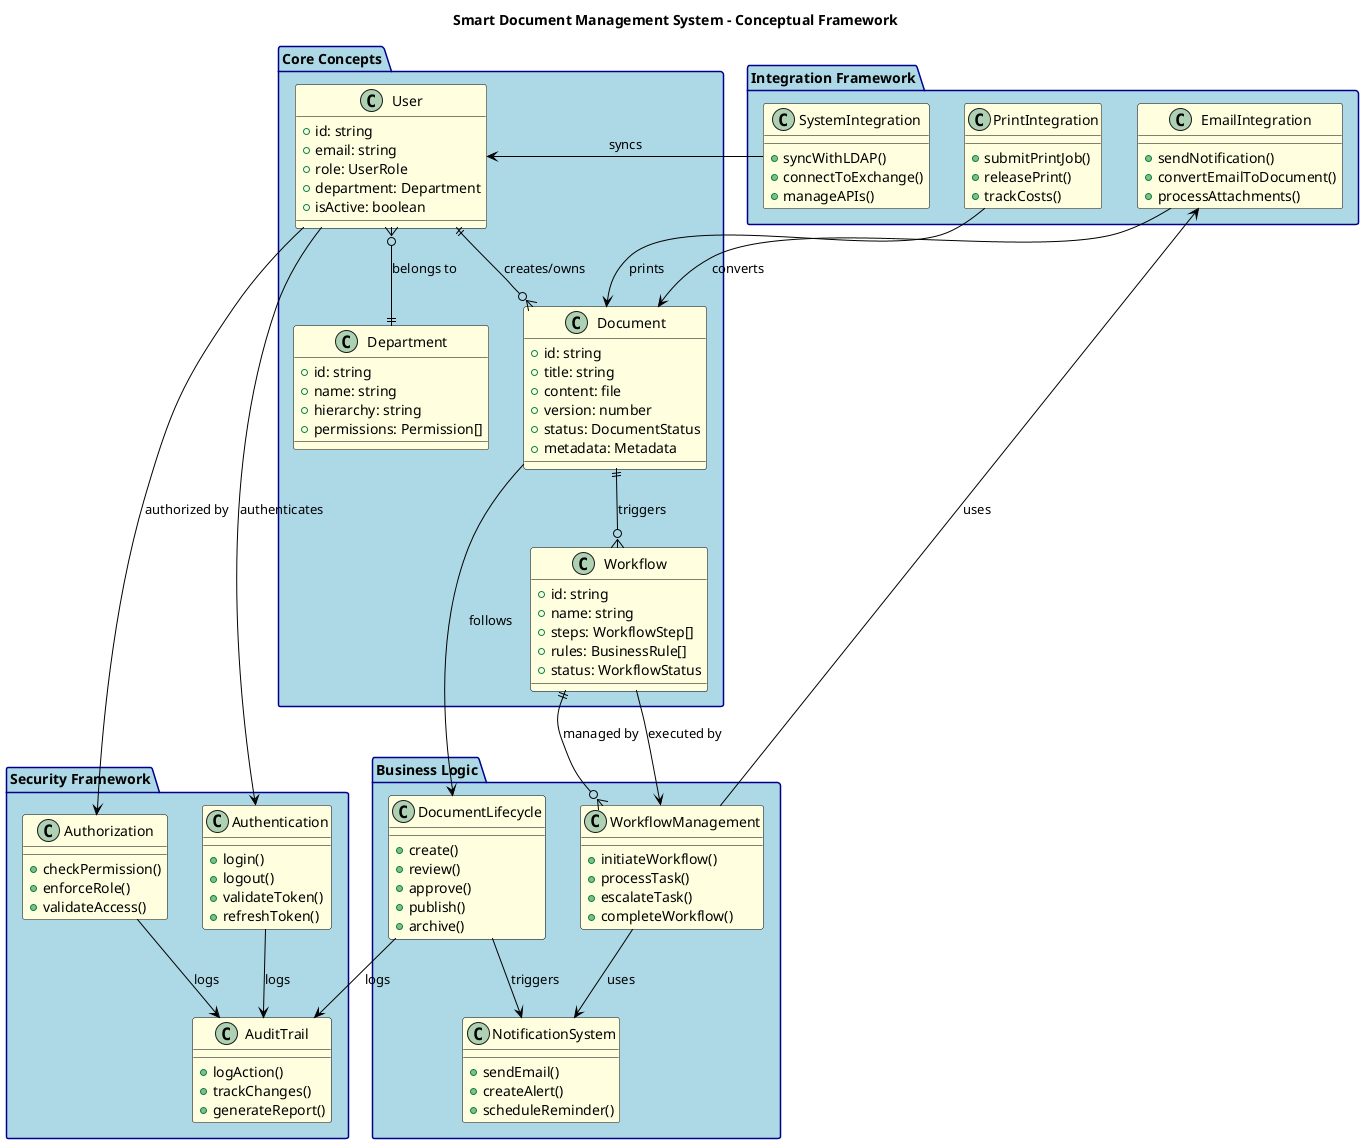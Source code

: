 @startuml ConceptualFramework

title Smart Document Management System - Conceptual Framework

skinparam class {
    BackgroundColor LightYellow
    BorderColor Black
    ArrowColor Black
}

skinparam package {
    BackgroundColor LightBlue
    BorderColor DarkBlue
}

package "Core Concepts" {
    class User {
        +id: string
        +email: string
        +role: UserRole
        +department: Department
        +isActive: boolean
    }
    
    class Document {
        +id: string
        +title: string
        +content: file
        +version: number
        +status: DocumentStatus
        +metadata: Metadata
    }
    
    class Department {
        +id: string
        +name: string
        +hierarchy: string
        +permissions: Permission[]
    }
    
    class Workflow {
        +id: string
        +name: string
        +steps: WorkflowStep[]
        +rules: BusinessRule[]
        +status: WorkflowStatus
    }
}

package "Security Framework" {
    class Authentication {
        +login()
        +logout()
        +validateToken()
        +refreshToken()
    }
    
    class Authorization {
        +checkPermission()
        +enforceRole()
        +validateAccess()
    }
    
    class AuditTrail {
        +logAction()
        +trackChanges()
        +generateReport()
    }
}

package "Integration Framework" {
    class EmailIntegration {
        +sendNotification()
        +convertEmailToDocument()
        +processAttachments()
    }
    
    class PrintIntegration {
        +submitPrintJob()
        +releasePrint()
        +trackCosts()
    }
    
    class SystemIntegration {
        +syncWithLDAP()
        +connectToExchange()
        +manageAPIs()
    }
}

package "Business Logic" {
    class DocumentLifecycle {
        +create()
        +review()
        +approve()
        +publish()
        +archive()
    }
    
    class WorkflowManagement {
        +initiateWorkflow()
        +processTask()
        +escalateTask()
        +completeWorkflow()
    }
    
    class NotificationSystem {
        +sendEmail()
        +createAlert()
        +scheduleReminder()
    }
}

' Relationships
User ||--o{ Document : creates/owns
User }o--|| Department : belongs to
Document ||--o{ Workflow : triggers
Workflow ||--o{ WorkflowManagement : managed by

User --> Authentication : authenticates
User --> Authorization : authorized by
Document --> DocumentLifecycle : follows
Workflow --> WorkflowManagement : executed by

DocumentLifecycle --> NotificationSystem : triggers
WorkflowManagement --> EmailIntegration : uses
WorkflowManagement --> NotificationSystem : uses

Authentication --> AuditTrail : logs
Authorization --> AuditTrail : logs
DocumentLifecycle --> AuditTrail : logs

PrintIntegration --> Document : prints
EmailIntegration --> Document : converts
SystemIntegration --> User : syncs

@enduml